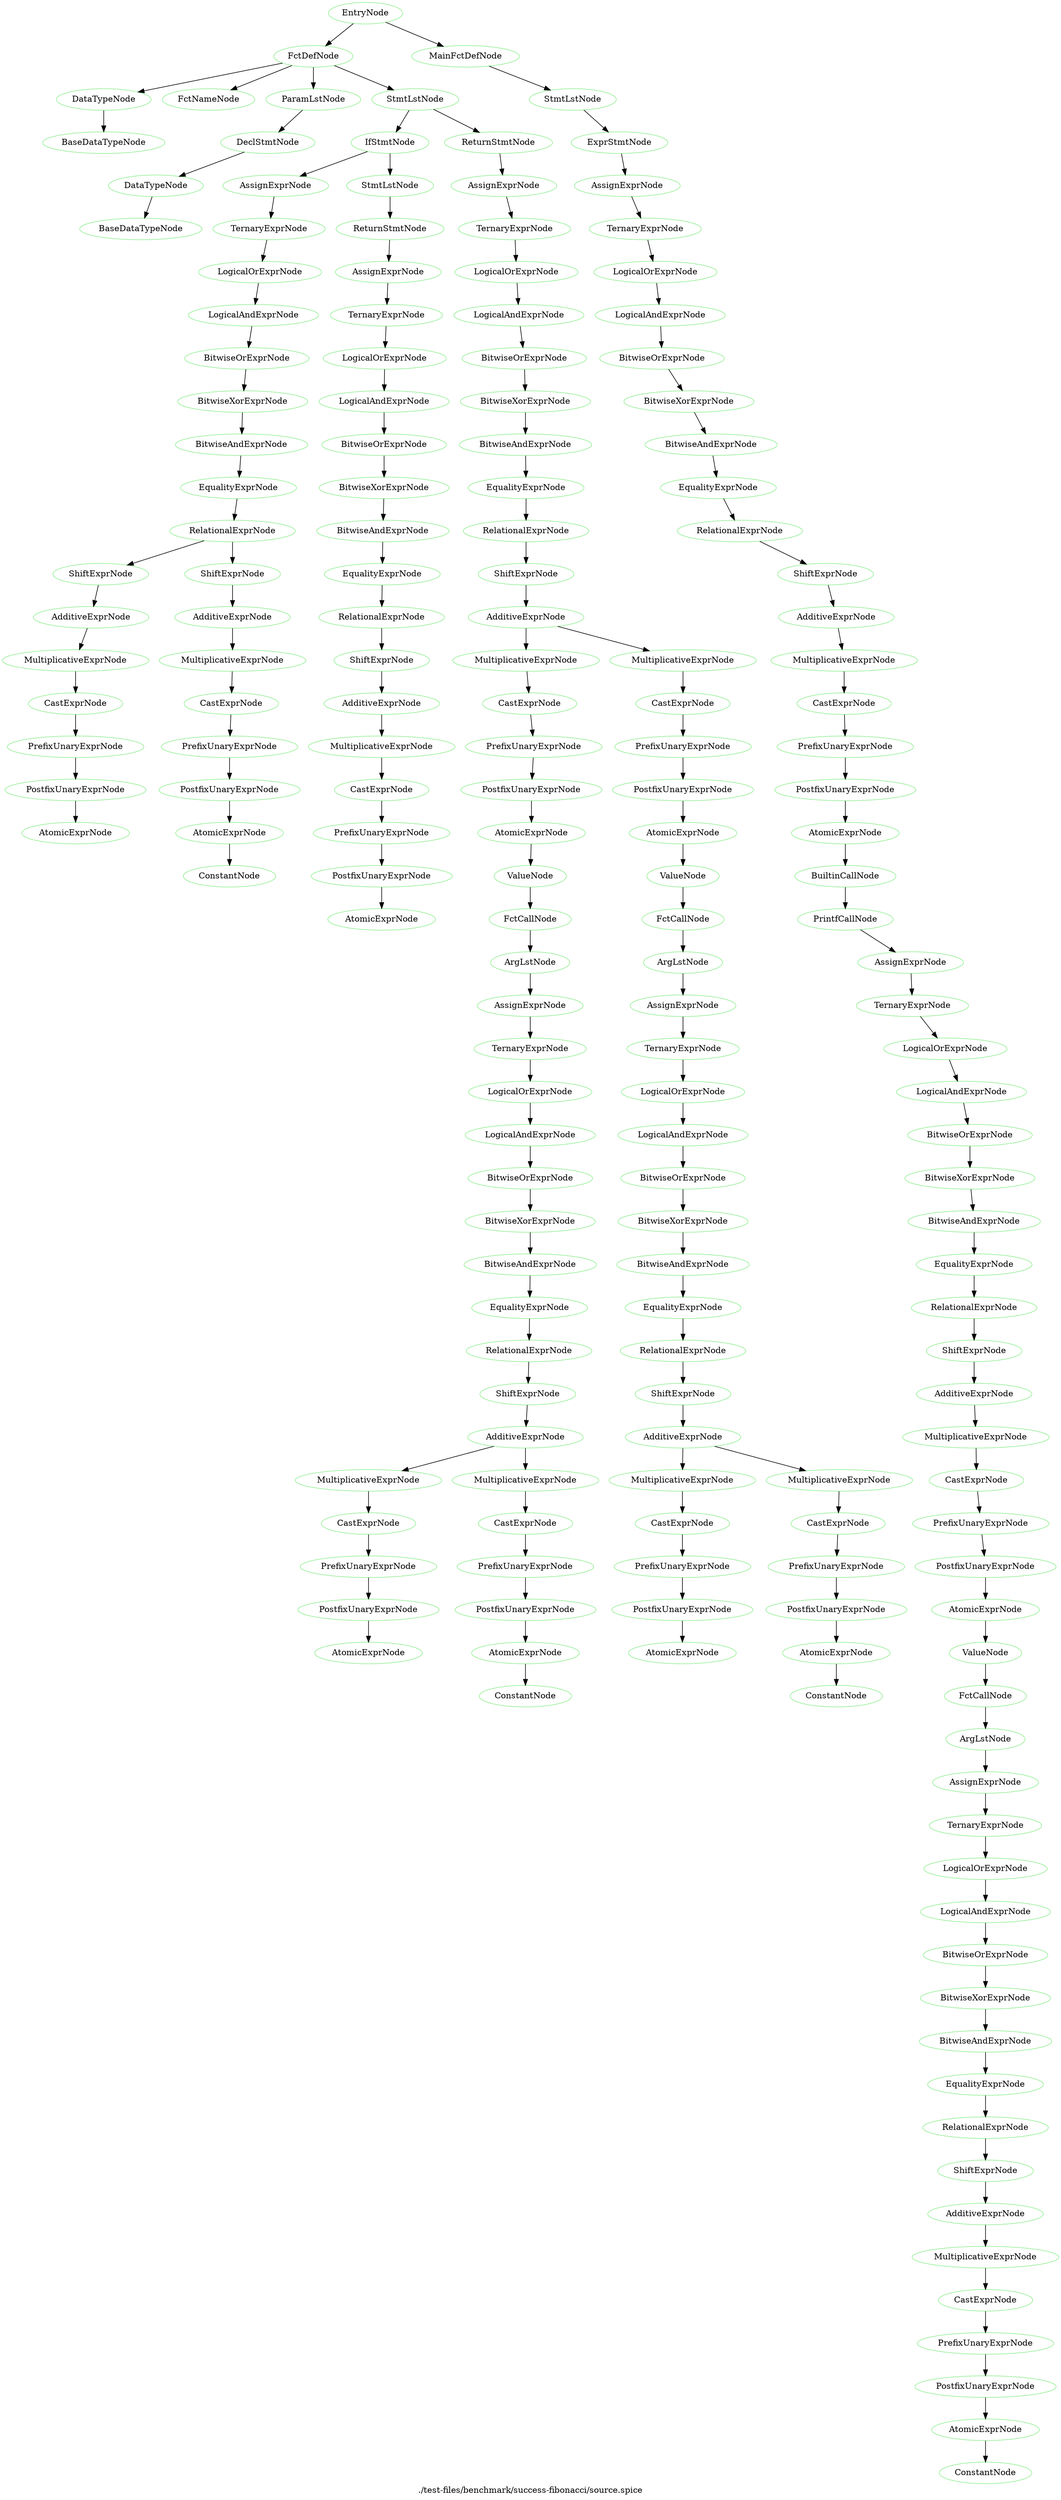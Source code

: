 digraph {
 rankdir="TB";
 label="./test-files/benchmark/success-fibonacci/source.spice";
 L1C1_EntryNode [color="lightgreen",label="EntryNode"];
 L1C1_FctDefNode [color="lightgreen",label="FctDefNode"];
 L1C1_EntryNode -> L1C1_FctDefNode;
 L1C3_DataTypeNode [color="lightgreen",label="DataTypeNode"];
 L1C1_FctDefNode -> L1C3_DataTypeNode;
 L1C3_BaseDataTypeNode [color="lightgreen",label="BaseDataTypeNode"];
 L1C3_DataTypeNode -> L1C3_BaseDataTypeNode;
 L1C8_FctNameNode [color="lightgreen",label="FctNameNode"];
 L1C1_FctDefNode -> L1C8_FctNameNode;
 L1C13_ParamLstNode [color="lightgreen",label="ParamLstNode"];
 L1C1_FctDefNode -> L1C13_ParamLstNode;
 L1C13_DeclStmtNode [color="lightgreen",label="DeclStmtNode"];
 L1C13_ParamLstNode -> L1C13_DeclStmtNode;
 L1C13_DataTypeNode [color="lightgreen",label="DataTypeNode"];
 L1C13_DeclStmtNode -> L1C13_DataTypeNode;
 L1C13_BaseDataTypeNode [color="lightgreen",label="BaseDataTypeNode"];
 L1C13_DataTypeNode -> L1C13_BaseDataTypeNode;
 L1C20_StmtLstNode [color="lightgreen",label="StmtLstNode"];
 L1C1_FctDefNode -> L1C20_StmtLstNode;
 L2C5_IfStmtNode [color="lightgreen",label="IfStmtNode"];
 L1C20_StmtLstNode -> L2C5_IfStmtNode;
 L2C8_AssignExprNode [color="lightgreen",label="AssignExprNode"];
 L2C5_IfStmtNode -> L2C8_AssignExprNode;
 L2C8_TernaryExprNode [color="lightgreen",label="TernaryExprNode"];
 L2C8_AssignExprNode -> L2C8_TernaryExprNode;
 L2C8_LogicalOrExprNode [color="lightgreen",label="LogicalOrExprNode"];
 L2C8_TernaryExprNode -> L2C8_LogicalOrExprNode;
 L2C8_LogicalAndExprNode [color="lightgreen",label="LogicalAndExprNode"];
 L2C8_LogicalOrExprNode -> L2C8_LogicalAndExprNode;
 L2C8_BitwiseOrExprNode [color="lightgreen",label="BitwiseOrExprNode"];
 L2C8_LogicalAndExprNode -> L2C8_BitwiseOrExprNode;
 L2C8_BitwiseXorExprNode [color="lightgreen",label="BitwiseXorExprNode"];
 L2C8_BitwiseOrExprNode -> L2C8_BitwiseXorExprNode;
 L2C8_BitwiseAndExprNode [color="lightgreen",label="BitwiseAndExprNode"];
 L2C8_BitwiseXorExprNode -> L2C8_BitwiseAndExprNode;
 L2C8_EqualityExprNode [color="lightgreen",label="EqualityExprNode"];
 L2C8_BitwiseAndExprNode -> L2C8_EqualityExprNode;
 L2C8_RelationalExprNode [color="lightgreen",label="RelationalExprNode"];
 L2C8_EqualityExprNode -> L2C8_RelationalExprNode;
 L2C8_ShiftExprNode [color="lightgreen",label="ShiftExprNode"];
 L2C8_RelationalExprNode -> L2C8_ShiftExprNode;
 L2C8_AdditiveExprNode [color="lightgreen",label="AdditiveExprNode"];
 L2C8_ShiftExprNode -> L2C8_AdditiveExprNode;
 L2C8_MultiplicativeExprNode [color="lightgreen",label="MultiplicativeExprNode"];
 L2C8_AdditiveExprNode -> L2C8_MultiplicativeExprNode;
 L2C8_CastExprNode [color="lightgreen",label="CastExprNode"];
 L2C8_MultiplicativeExprNode -> L2C8_CastExprNode;
 L2C8_PrefixUnaryExprNode [color="lightgreen",label="PrefixUnaryExprNode"];
 L2C8_CastExprNode -> L2C8_PrefixUnaryExprNode;
 L2C8_PostfixUnaryExprNode [color="lightgreen",label="PostfixUnaryExprNode"];
 L2C8_PrefixUnaryExprNode -> L2C8_PostfixUnaryExprNode;
 L2C8_AtomicExprNode [color="lightgreen",label="AtomicExprNode"];
 L2C8_PostfixUnaryExprNode -> L2C8_AtomicExprNode;
 L2C13_ShiftExprNode [color="lightgreen",label="ShiftExprNode"];
 L2C8_RelationalExprNode -> L2C13_ShiftExprNode;
 L2C13_AdditiveExprNode [color="lightgreen",label="AdditiveExprNode"];
 L2C13_ShiftExprNode -> L2C13_AdditiveExprNode;
 L2C13_MultiplicativeExprNode [color="lightgreen",label="MultiplicativeExprNode"];
 L2C13_AdditiveExprNode -> L2C13_MultiplicativeExprNode;
 L2C13_CastExprNode [color="lightgreen",label="CastExprNode"];
 L2C13_MultiplicativeExprNode -> L2C13_CastExprNode;
 L2C13_PrefixUnaryExprNode [color="lightgreen",label="PrefixUnaryExprNode"];
 L2C13_CastExprNode -> L2C13_PrefixUnaryExprNode;
 L2C13_PostfixUnaryExprNode [color="lightgreen",label="PostfixUnaryExprNode"];
 L2C13_PrefixUnaryExprNode -> L2C13_PostfixUnaryExprNode;
 L2C13_AtomicExprNode [color="lightgreen",label="AtomicExprNode"];
 L2C13_PostfixUnaryExprNode -> L2C13_AtomicExprNode;
 L2C13_ConstantNode [color="lightgreen",label="ConstantNode"];
 L2C13_AtomicExprNode -> L2C13_ConstantNode;
 L2C15_StmtLstNode [color="lightgreen",label="StmtLstNode"];
 L2C5_IfStmtNode -> L2C15_StmtLstNode;
 L2C17_ReturnStmtNode [color="lightgreen",label="ReturnStmtNode"];
 L2C15_StmtLstNode -> L2C17_ReturnStmtNode;
 L2C24_AssignExprNode [color="lightgreen",label="AssignExprNode"];
 L2C17_ReturnStmtNode -> L2C24_AssignExprNode;
 L2C24_TernaryExprNode [color="lightgreen",label="TernaryExprNode"];
 L2C24_AssignExprNode -> L2C24_TernaryExprNode;
 L2C24_LogicalOrExprNode [color="lightgreen",label="LogicalOrExprNode"];
 L2C24_TernaryExprNode -> L2C24_LogicalOrExprNode;
 L2C24_LogicalAndExprNode [color="lightgreen",label="LogicalAndExprNode"];
 L2C24_LogicalOrExprNode -> L2C24_LogicalAndExprNode;
 L2C24_BitwiseOrExprNode [color="lightgreen",label="BitwiseOrExprNode"];
 L2C24_LogicalAndExprNode -> L2C24_BitwiseOrExprNode;
 L2C24_BitwiseXorExprNode [color="lightgreen",label="BitwiseXorExprNode"];
 L2C24_BitwiseOrExprNode -> L2C24_BitwiseXorExprNode;
 L2C24_BitwiseAndExprNode [color="lightgreen",label="BitwiseAndExprNode"];
 L2C24_BitwiseXorExprNode -> L2C24_BitwiseAndExprNode;
 L2C24_EqualityExprNode [color="lightgreen",label="EqualityExprNode"];
 L2C24_BitwiseAndExprNode -> L2C24_EqualityExprNode;
 L2C24_RelationalExprNode [color="lightgreen",label="RelationalExprNode"];
 L2C24_EqualityExprNode -> L2C24_RelationalExprNode;
 L2C24_ShiftExprNode [color="lightgreen",label="ShiftExprNode"];
 L2C24_RelationalExprNode -> L2C24_ShiftExprNode;
 L2C24_AdditiveExprNode [color="lightgreen",label="AdditiveExprNode"];
 L2C24_ShiftExprNode -> L2C24_AdditiveExprNode;
 L2C24_MultiplicativeExprNode [color="lightgreen",label="MultiplicativeExprNode"];
 L2C24_AdditiveExprNode -> L2C24_MultiplicativeExprNode;
 L2C24_CastExprNode [color="lightgreen",label="CastExprNode"];
 L2C24_MultiplicativeExprNode -> L2C24_CastExprNode;
 L2C24_PrefixUnaryExprNode [color="lightgreen",label="PrefixUnaryExprNode"];
 L2C24_CastExprNode -> L2C24_PrefixUnaryExprNode;
 L2C24_PostfixUnaryExprNode [color="lightgreen",label="PostfixUnaryExprNode"];
 L2C24_PrefixUnaryExprNode -> L2C24_PostfixUnaryExprNode;
 L2C24_AtomicExprNode [color="lightgreen",label="AtomicExprNode"];
 L2C24_PostfixUnaryExprNode -> L2C24_AtomicExprNode;
 L3C5_ReturnStmtNode [color="lightgreen",label="ReturnStmtNode"];
 L1C20_StmtLstNode -> L3C5_ReturnStmtNode;
 L3C12_AssignExprNode [color="lightgreen",label="AssignExprNode"];
 L3C5_ReturnStmtNode -> L3C12_AssignExprNode;
 L3C12_TernaryExprNode [color="lightgreen",label="TernaryExprNode"];
 L3C12_AssignExprNode -> L3C12_TernaryExprNode;
 L3C12_LogicalOrExprNode [color="lightgreen",label="LogicalOrExprNode"];
 L3C12_TernaryExprNode -> L3C12_LogicalOrExprNode;
 L3C12_LogicalAndExprNode [color="lightgreen",label="LogicalAndExprNode"];
 L3C12_LogicalOrExprNode -> L3C12_LogicalAndExprNode;
 L3C12_BitwiseOrExprNode [color="lightgreen",label="BitwiseOrExprNode"];
 L3C12_LogicalAndExprNode -> L3C12_BitwiseOrExprNode;
 L3C12_BitwiseXorExprNode [color="lightgreen",label="BitwiseXorExprNode"];
 L3C12_BitwiseOrExprNode -> L3C12_BitwiseXorExprNode;
 L3C12_BitwiseAndExprNode [color="lightgreen",label="BitwiseAndExprNode"];
 L3C12_BitwiseXorExprNode -> L3C12_BitwiseAndExprNode;
 L3C12_EqualityExprNode [color="lightgreen",label="EqualityExprNode"];
 L3C12_BitwiseAndExprNode -> L3C12_EqualityExprNode;
 L3C12_RelationalExprNode [color="lightgreen",label="RelationalExprNode"];
 L3C12_EqualityExprNode -> L3C12_RelationalExprNode;
 L3C12_ShiftExprNode [color="lightgreen",label="ShiftExprNode"];
 L3C12_RelationalExprNode -> L3C12_ShiftExprNode;
 L3C12_AdditiveExprNode [color="lightgreen",label="AdditiveExprNode"];
 L3C12_ShiftExprNode -> L3C12_AdditiveExprNode;
 L3C12_MultiplicativeExprNode [color="lightgreen",label="MultiplicativeExprNode"];
 L3C12_AdditiveExprNode -> L3C12_MultiplicativeExprNode;
 L3C12_CastExprNode [color="lightgreen",label="CastExprNode"];
 L3C12_MultiplicativeExprNode -> L3C12_CastExprNode;
 L3C12_PrefixUnaryExprNode [color="lightgreen",label="PrefixUnaryExprNode"];
 L3C12_CastExprNode -> L3C12_PrefixUnaryExprNode;
 L3C12_PostfixUnaryExprNode [color="lightgreen",label="PostfixUnaryExprNode"];
 L3C12_PrefixUnaryExprNode -> L3C12_PostfixUnaryExprNode;
 L3C12_AtomicExprNode [color="lightgreen",label="AtomicExprNode"];
 L3C12_PostfixUnaryExprNode -> L3C12_AtomicExprNode;
 L3C12_ValueNode [color="lightgreen",label="ValueNode"];
 L3C12_AtomicExprNode -> L3C12_ValueNode;
 L3C12_FctCallNode [color="lightgreen",label="FctCallNode"];
 L3C12_ValueNode -> L3C12_FctCallNode;
 L3C17_ArgLstNode [color="lightgreen",label="ArgLstNode"];
 L3C12_FctCallNode -> L3C17_ArgLstNode;
 L3C17_AssignExprNode [color="lightgreen",label="AssignExprNode"];
 L3C17_ArgLstNode -> L3C17_AssignExprNode;
 L3C17_TernaryExprNode [color="lightgreen",label="TernaryExprNode"];
 L3C17_AssignExprNode -> L3C17_TernaryExprNode;
 L3C17_LogicalOrExprNode [color="lightgreen",label="LogicalOrExprNode"];
 L3C17_TernaryExprNode -> L3C17_LogicalOrExprNode;
 L3C17_LogicalAndExprNode [color="lightgreen",label="LogicalAndExprNode"];
 L3C17_LogicalOrExprNode -> L3C17_LogicalAndExprNode;
 L3C17_BitwiseOrExprNode [color="lightgreen",label="BitwiseOrExprNode"];
 L3C17_LogicalAndExprNode -> L3C17_BitwiseOrExprNode;
 L3C17_BitwiseXorExprNode [color="lightgreen",label="BitwiseXorExprNode"];
 L3C17_BitwiseOrExprNode -> L3C17_BitwiseXorExprNode;
 L3C17_BitwiseAndExprNode [color="lightgreen",label="BitwiseAndExprNode"];
 L3C17_BitwiseXorExprNode -> L3C17_BitwiseAndExprNode;
 L3C17_EqualityExprNode [color="lightgreen",label="EqualityExprNode"];
 L3C17_BitwiseAndExprNode -> L3C17_EqualityExprNode;
 L3C17_RelationalExprNode [color="lightgreen",label="RelationalExprNode"];
 L3C17_EqualityExprNode -> L3C17_RelationalExprNode;
 L3C17_ShiftExprNode [color="lightgreen",label="ShiftExprNode"];
 L3C17_RelationalExprNode -> L3C17_ShiftExprNode;
 L3C17_AdditiveExprNode [color="lightgreen",label="AdditiveExprNode"];
 L3C17_ShiftExprNode -> L3C17_AdditiveExprNode;
 L3C17_MultiplicativeExprNode [color="lightgreen",label="MultiplicativeExprNode"];
 L3C17_AdditiveExprNode -> L3C17_MultiplicativeExprNode;
 L3C17_CastExprNode [color="lightgreen",label="CastExprNode"];
 L3C17_MultiplicativeExprNode -> L3C17_CastExprNode;
 L3C17_PrefixUnaryExprNode [color="lightgreen",label="PrefixUnaryExprNode"];
 L3C17_CastExprNode -> L3C17_PrefixUnaryExprNode;
 L3C17_PostfixUnaryExprNode [color="lightgreen",label="PostfixUnaryExprNode"];
 L3C17_PrefixUnaryExprNode -> L3C17_PostfixUnaryExprNode;
 L3C17_AtomicExprNode [color="lightgreen",label="AtomicExprNode"];
 L3C17_PostfixUnaryExprNode -> L3C17_AtomicExprNode;
 L3C21_MultiplicativeExprNode [color="lightgreen",label="MultiplicativeExprNode"];
 L3C17_AdditiveExprNode -> L3C21_MultiplicativeExprNode;
 L3C21_CastExprNode [color="lightgreen",label="CastExprNode"];
 L3C21_MultiplicativeExprNode -> L3C21_CastExprNode;
 L3C21_PrefixUnaryExprNode [color="lightgreen",label="PrefixUnaryExprNode"];
 L3C21_CastExprNode -> L3C21_PrefixUnaryExprNode;
 L3C21_PostfixUnaryExprNode [color="lightgreen",label="PostfixUnaryExprNode"];
 L3C21_PrefixUnaryExprNode -> L3C21_PostfixUnaryExprNode;
 L3C21_AtomicExprNode [color="lightgreen",label="AtomicExprNode"];
 L3C21_PostfixUnaryExprNode -> L3C21_AtomicExprNode;
 L3C21_ConstantNode [color="lightgreen",label="ConstantNode"];
 L3C21_AtomicExprNode -> L3C21_ConstantNode;
 L3C26_MultiplicativeExprNode [color="lightgreen",label="MultiplicativeExprNode"];
 L3C12_AdditiveExprNode -> L3C26_MultiplicativeExprNode;
 L3C26_CastExprNode [color="lightgreen",label="CastExprNode"];
 L3C26_MultiplicativeExprNode -> L3C26_CastExprNode;
 L3C26_PrefixUnaryExprNode [color="lightgreen",label="PrefixUnaryExprNode"];
 L3C26_CastExprNode -> L3C26_PrefixUnaryExprNode;
 L3C26_PostfixUnaryExprNode [color="lightgreen",label="PostfixUnaryExprNode"];
 L3C26_PrefixUnaryExprNode -> L3C26_PostfixUnaryExprNode;
 L3C26_AtomicExprNode [color="lightgreen",label="AtomicExprNode"];
 L3C26_PostfixUnaryExprNode -> L3C26_AtomicExprNode;
 L3C26_ValueNode [color="lightgreen",label="ValueNode"];
 L3C26_AtomicExprNode -> L3C26_ValueNode;
 L3C26_FctCallNode [color="lightgreen",label="FctCallNode"];
 L3C26_ValueNode -> L3C26_FctCallNode;
 L3C31_ArgLstNode [color="lightgreen",label="ArgLstNode"];
 L3C26_FctCallNode -> L3C31_ArgLstNode;
 L3C31_AssignExprNode [color="lightgreen",label="AssignExprNode"];
 L3C31_ArgLstNode -> L3C31_AssignExprNode;
 L3C31_TernaryExprNode [color="lightgreen",label="TernaryExprNode"];
 L3C31_AssignExprNode -> L3C31_TernaryExprNode;
 L3C31_LogicalOrExprNode [color="lightgreen",label="LogicalOrExprNode"];
 L3C31_TernaryExprNode -> L3C31_LogicalOrExprNode;
 L3C31_LogicalAndExprNode [color="lightgreen",label="LogicalAndExprNode"];
 L3C31_LogicalOrExprNode -> L3C31_LogicalAndExprNode;
 L3C31_BitwiseOrExprNode [color="lightgreen",label="BitwiseOrExprNode"];
 L3C31_LogicalAndExprNode -> L3C31_BitwiseOrExprNode;
 L3C31_BitwiseXorExprNode [color="lightgreen",label="BitwiseXorExprNode"];
 L3C31_BitwiseOrExprNode -> L3C31_BitwiseXorExprNode;
 L3C31_BitwiseAndExprNode [color="lightgreen",label="BitwiseAndExprNode"];
 L3C31_BitwiseXorExprNode -> L3C31_BitwiseAndExprNode;
 L3C31_EqualityExprNode [color="lightgreen",label="EqualityExprNode"];
 L3C31_BitwiseAndExprNode -> L3C31_EqualityExprNode;
 L3C31_RelationalExprNode [color="lightgreen",label="RelationalExprNode"];
 L3C31_EqualityExprNode -> L3C31_RelationalExprNode;
 L3C31_ShiftExprNode [color="lightgreen",label="ShiftExprNode"];
 L3C31_RelationalExprNode -> L3C31_ShiftExprNode;
 L3C31_AdditiveExprNode [color="lightgreen",label="AdditiveExprNode"];
 L3C31_ShiftExprNode -> L3C31_AdditiveExprNode;
 L3C31_MultiplicativeExprNode [color="lightgreen",label="MultiplicativeExprNode"];
 L3C31_AdditiveExprNode -> L3C31_MultiplicativeExprNode;
 L3C31_CastExprNode [color="lightgreen",label="CastExprNode"];
 L3C31_MultiplicativeExprNode -> L3C31_CastExprNode;
 L3C31_PrefixUnaryExprNode [color="lightgreen",label="PrefixUnaryExprNode"];
 L3C31_CastExprNode -> L3C31_PrefixUnaryExprNode;
 L3C31_PostfixUnaryExprNode [color="lightgreen",label="PostfixUnaryExprNode"];
 L3C31_PrefixUnaryExprNode -> L3C31_PostfixUnaryExprNode;
 L3C31_AtomicExprNode [color="lightgreen",label="AtomicExprNode"];
 L3C31_PostfixUnaryExprNode -> L3C31_AtomicExprNode;
 L3C35_MultiplicativeExprNode [color="lightgreen",label="MultiplicativeExprNode"];
 L3C31_AdditiveExprNode -> L3C35_MultiplicativeExprNode;
 L3C35_CastExprNode [color="lightgreen",label="CastExprNode"];
 L3C35_MultiplicativeExprNode -> L3C35_CastExprNode;
 L3C35_PrefixUnaryExprNode [color="lightgreen",label="PrefixUnaryExprNode"];
 L3C35_CastExprNode -> L3C35_PrefixUnaryExprNode;
 L3C35_PostfixUnaryExprNode [color="lightgreen",label="PostfixUnaryExprNode"];
 L3C35_PrefixUnaryExprNode -> L3C35_PostfixUnaryExprNode;
 L3C35_AtomicExprNode [color="lightgreen",label="AtomicExprNode"];
 L3C35_PostfixUnaryExprNode -> L3C35_AtomicExprNode;
 L3C35_ConstantNode [color="lightgreen",label="ConstantNode"];
 L3C35_AtomicExprNode -> L3C35_ConstantNode;
 L6C1_MainFctDefNode [color="lightgreen",label="MainFctDefNode"];
 L1C1_EntryNode -> L6C1_MainFctDefNode;
 L6C15_StmtLstNode [color="lightgreen",label="StmtLstNode"];
 L6C1_MainFctDefNode -> L6C15_StmtLstNode;
 L7C5_ExprStmtNode [color="lightgreen",label="ExprStmtNode"];
 L6C15_StmtLstNode -> L7C5_ExprStmtNode;
 L7C5_AssignExprNode [color="lightgreen",label="AssignExprNode"];
 L7C5_ExprStmtNode -> L7C5_AssignExprNode;
 L7C5_TernaryExprNode [color="lightgreen",label="TernaryExprNode"];
 L7C5_AssignExprNode -> L7C5_TernaryExprNode;
 L7C5_LogicalOrExprNode [color="lightgreen",label="LogicalOrExprNode"];
 L7C5_TernaryExprNode -> L7C5_LogicalOrExprNode;
 L7C5_LogicalAndExprNode [color="lightgreen",label="LogicalAndExprNode"];
 L7C5_LogicalOrExprNode -> L7C5_LogicalAndExprNode;
 L7C5_BitwiseOrExprNode [color="lightgreen",label="BitwiseOrExprNode"];
 L7C5_LogicalAndExprNode -> L7C5_BitwiseOrExprNode;
 L7C5_BitwiseXorExprNode [color="lightgreen",label="BitwiseXorExprNode"];
 L7C5_BitwiseOrExprNode -> L7C5_BitwiseXorExprNode;
 L7C5_BitwiseAndExprNode [color="lightgreen",label="BitwiseAndExprNode"];
 L7C5_BitwiseXorExprNode -> L7C5_BitwiseAndExprNode;
 L7C5_EqualityExprNode [color="lightgreen",label="EqualityExprNode"];
 L7C5_BitwiseAndExprNode -> L7C5_EqualityExprNode;
 L7C5_RelationalExprNode [color="lightgreen",label="RelationalExprNode"];
 L7C5_EqualityExprNode -> L7C5_RelationalExprNode;
 L7C5_ShiftExprNode [color="lightgreen",label="ShiftExprNode"];
 L7C5_RelationalExprNode -> L7C5_ShiftExprNode;
 L7C5_AdditiveExprNode [color="lightgreen",label="AdditiveExprNode"];
 L7C5_ShiftExprNode -> L7C5_AdditiveExprNode;
 L7C5_MultiplicativeExprNode [color="lightgreen",label="MultiplicativeExprNode"];
 L7C5_AdditiveExprNode -> L7C5_MultiplicativeExprNode;
 L7C5_CastExprNode [color="lightgreen",label="CastExprNode"];
 L7C5_MultiplicativeExprNode -> L7C5_CastExprNode;
 L7C5_PrefixUnaryExprNode [color="lightgreen",label="PrefixUnaryExprNode"];
 L7C5_CastExprNode -> L7C5_PrefixUnaryExprNode;
 L7C5_PostfixUnaryExprNode [color="lightgreen",label="PostfixUnaryExprNode"];
 L7C5_PrefixUnaryExprNode -> L7C5_PostfixUnaryExprNode;
 L7C5_AtomicExprNode [color="lightgreen",label="AtomicExprNode"];
 L7C5_PostfixUnaryExprNode -> L7C5_AtomicExprNode;
 L7C5_BuiltinCallNode [color="lightgreen",label="BuiltinCallNode"];
 L7C5_AtomicExprNode -> L7C5_BuiltinCallNode;
 L7C5_PrintfCallNode [color="lightgreen",label="PrintfCallNode"];
 L7C5_BuiltinCallNode -> L7C5_PrintfCallNode;
 L7C26_AssignExprNode [color="lightgreen",label="AssignExprNode"];
 L7C5_PrintfCallNode -> L7C26_AssignExprNode;
 L7C26_TernaryExprNode [color="lightgreen",label="TernaryExprNode"];
 L7C26_AssignExprNode -> L7C26_TernaryExprNode;
 L7C26_LogicalOrExprNode [color="lightgreen",label="LogicalOrExprNode"];
 L7C26_TernaryExprNode -> L7C26_LogicalOrExprNode;
 L7C26_LogicalAndExprNode [color="lightgreen",label="LogicalAndExprNode"];
 L7C26_LogicalOrExprNode -> L7C26_LogicalAndExprNode;
 L7C26_BitwiseOrExprNode [color="lightgreen",label="BitwiseOrExprNode"];
 L7C26_LogicalAndExprNode -> L7C26_BitwiseOrExprNode;
 L7C26_BitwiseXorExprNode [color="lightgreen",label="BitwiseXorExprNode"];
 L7C26_BitwiseOrExprNode -> L7C26_BitwiseXorExprNode;
 L7C26_BitwiseAndExprNode [color="lightgreen",label="BitwiseAndExprNode"];
 L7C26_BitwiseXorExprNode -> L7C26_BitwiseAndExprNode;
 L7C26_EqualityExprNode [color="lightgreen",label="EqualityExprNode"];
 L7C26_BitwiseAndExprNode -> L7C26_EqualityExprNode;
 L7C26_RelationalExprNode [color="lightgreen",label="RelationalExprNode"];
 L7C26_EqualityExprNode -> L7C26_RelationalExprNode;
 L7C26_ShiftExprNode [color="lightgreen",label="ShiftExprNode"];
 L7C26_RelationalExprNode -> L7C26_ShiftExprNode;
 L7C26_AdditiveExprNode [color="lightgreen",label="AdditiveExprNode"];
 L7C26_ShiftExprNode -> L7C26_AdditiveExprNode;
 L7C26_MultiplicativeExprNode [color="lightgreen",label="MultiplicativeExprNode"];
 L7C26_AdditiveExprNode -> L7C26_MultiplicativeExprNode;
 L7C26_CastExprNode [color="lightgreen",label="CastExprNode"];
 L7C26_MultiplicativeExprNode -> L7C26_CastExprNode;
 L7C26_PrefixUnaryExprNode [color="lightgreen",label="PrefixUnaryExprNode"];
 L7C26_CastExprNode -> L7C26_PrefixUnaryExprNode;
 L7C26_PostfixUnaryExprNode [color="lightgreen",label="PostfixUnaryExprNode"];
 L7C26_PrefixUnaryExprNode -> L7C26_PostfixUnaryExprNode;
 L7C26_AtomicExprNode [color="lightgreen",label="AtomicExprNode"];
 L7C26_PostfixUnaryExprNode -> L7C26_AtomicExprNode;
 L7C26_ValueNode [color="lightgreen",label="ValueNode"];
 L7C26_AtomicExprNode -> L7C26_ValueNode;
 L7C26_FctCallNode [color="lightgreen",label="FctCallNode"];
 L7C26_ValueNode -> L7C26_FctCallNode;
 L7C31_ArgLstNode [color="lightgreen",label="ArgLstNode"];
 L7C26_FctCallNode -> L7C31_ArgLstNode;
 L7C31_AssignExprNode [color="lightgreen",label="AssignExprNode"];
 L7C31_ArgLstNode -> L7C31_AssignExprNode;
 L7C31_TernaryExprNode [color="lightgreen",label="TernaryExprNode"];
 L7C31_AssignExprNode -> L7C31_TernaryExprNode;
 L7C31_LogicalOrExprNode [color="lightgreen",label="LogicalOrExprNode"];
 L7C31_TernaryExprNode -> L7C31_LogicalOrExprNode;
 L7C31_LogicalAndExprNode [color="lightgreen",label="LogicalAndExprNode"];
 L7C31_LogicalOrExprNode -> L7C31_LogicalAndExprNode;
 L7C31_BitwiseOrExprNode [color="lightgreen",label="BitwiseOrExprNode"];
 L7C31_LogicalAndExprNode -> L7C31_BitwiseOrExprNode;
 L7C31_BitwiseXorExprNode [color="lightgreen",label="BitwiseXorExprNode"];
 L7C31_BitwiseOrExprNode -> L7C31_BitwiseXorExprNode;
 L7C31_BitwiseAndExprNode [color="lightgreen",label="BitwiseAndExprNode"];
 L7C31_BitwiseXorExprNode -> L7C31_BitwiseAndExprNode;
 L7C31_EqualityExprNode [color="lightgreen",label="EqualityExprNode"];
 L7C31_BitwiseAndExprNode -> L7C31_EqualityExprNode;
 L7C31_RelationalExprNode [color="lightgreen",label="RelationalExprNode"];
 L7C31_EqualityExprNode -> L7C31_RelationalExprNode;
 L7C31_ShiftExprNode [color="lightgreen",label="ShiftExprNode"];
 L7C31_RelationalExprNode -> L7C31_ShiftExprNode;
 L7C31_AdditiveExprNode [color="lightgreen",label="AdditiveExprNode"];
 L7C31_ShiftExprNode -> L7C31_AdditiveExprNode;
 L7C31_MultiplicativeExprNode [color="lightgreen",label="MultiplicativeExprNode"];
 L7C31_AdditiveExprNode -> L7C31_MultiplicativeExprNode;
 L7C31_CastExprNode [color="lightgreen",label="CastExprNode"];
 L7C31_MultiplicativeExprNode -> L7C31_CastExprNode;
 L7C31_PrefixUnaryExprNode [color="lightgreen",label="PrefixUnaryExprNode"];
 L7C31_CastExprNode -> L7C31_PrefixUnaryExprNode;
 L7C31_PostfixUnaryExprNode [color="lightgreen",label="PostfixUnaryExprNode"];
 L7C31_PrefixUnaryExprNode -> L7C31_PostfixUnaryExprNode;
 L7C31_AtomicExprNode [color="lightgreen",label="AtomicExprNode"];
 L7C31_PostfixUnaryExprNode -> L7C31_AtomicExprNode;
 L7C31_ConstantNode [color="lightgreen",label="ConstantNode"];
 L7C31_AtomicExprNode -> L7C31_ConstantNode;
}